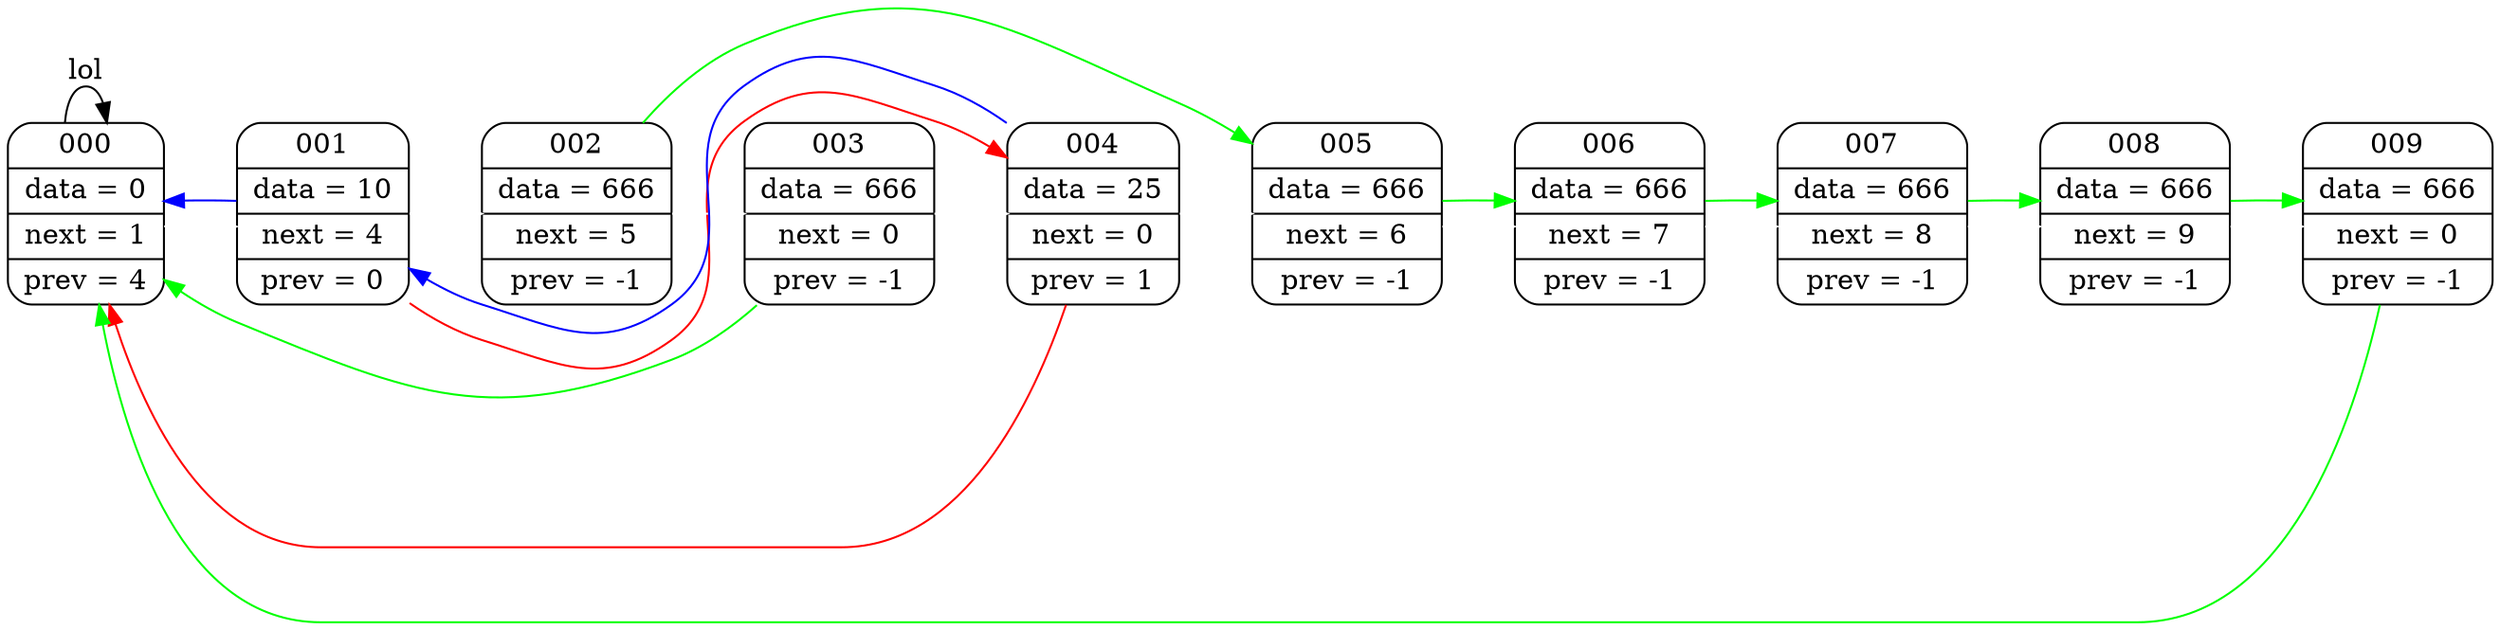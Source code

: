 digraph
{
rankdir = "LR";
node000 [shape=Mrecord; label = "  000 | data =   0 | next =   1 | prev =   4  "];
node001 [shape=Mrecord; label = "  001 | data =  10 | next =   4 | prev =   0  "];
node002 [shape=Mrecord; label = "  002 | data = 666 | next =   5 | prev =  -1  "];
node003 [shape=Mrecord; label = "  003 | data = 666 | next =   0 | prev =  -1  "];
node004 [shape=Mrecord; label = "  004 | data =  25 | next =   0 | prev =   1  "];
node005 [shape=Mrecord; label = "  005 | data = 666 | next =   6 | prev =  -1  "];
node006 [shape=Mrecord; label = "  006 | data = 666 | next =   7 | prev =  -1  "];
node007 [shape=Mrecord; label = "  007 | data = 666 | next =   8 | prev =  -1  "];
node008 [shape=Mrecord; label = "  008 | data = 666 | next =   9 | prev =  -1  "];
node009 [shape=Mrecord; label = "  009 | data = 666 | next =   0 | prev =  -1  "];

node000 -> node001 [ weight=1000; color=white; ];
node001 -> node002 [ weight=1000; color=white; ];
node002 -> node003 [ weight=1000; color=white; ];
node003 -> node004 [ weight=1000; color=white; ];
node004 -> node005 [ weight=1000; color=white; ];
node005 -> node006 [ weight=1000; color=white; ];
node006 -> node007 [ weight=1000; color=white; ];
node007 -> node008 [ weight=1000; color=white; ];
node008 -> node009 [ weight=1000; color=white; ];

node000 -> node000 [ label = "lol"];

node001 -> node004 [ color=red; ]
node004 -> node000 [ color=red; ]

node001 -> node000 [ color=blue; ]
node004 -> node001 [ color=blue; ]

node002 -> node005 [ color=green; ]
node003 -> node000 [ color=green; ]

node005 -> node006 [ color=green; ]
node006 -> node007 [ color=green; ]
node007 -> node008 [ color=green; ]
node008 -> node009 [ color=green; ]
node009 -> node000 [ color=green; ]
}
